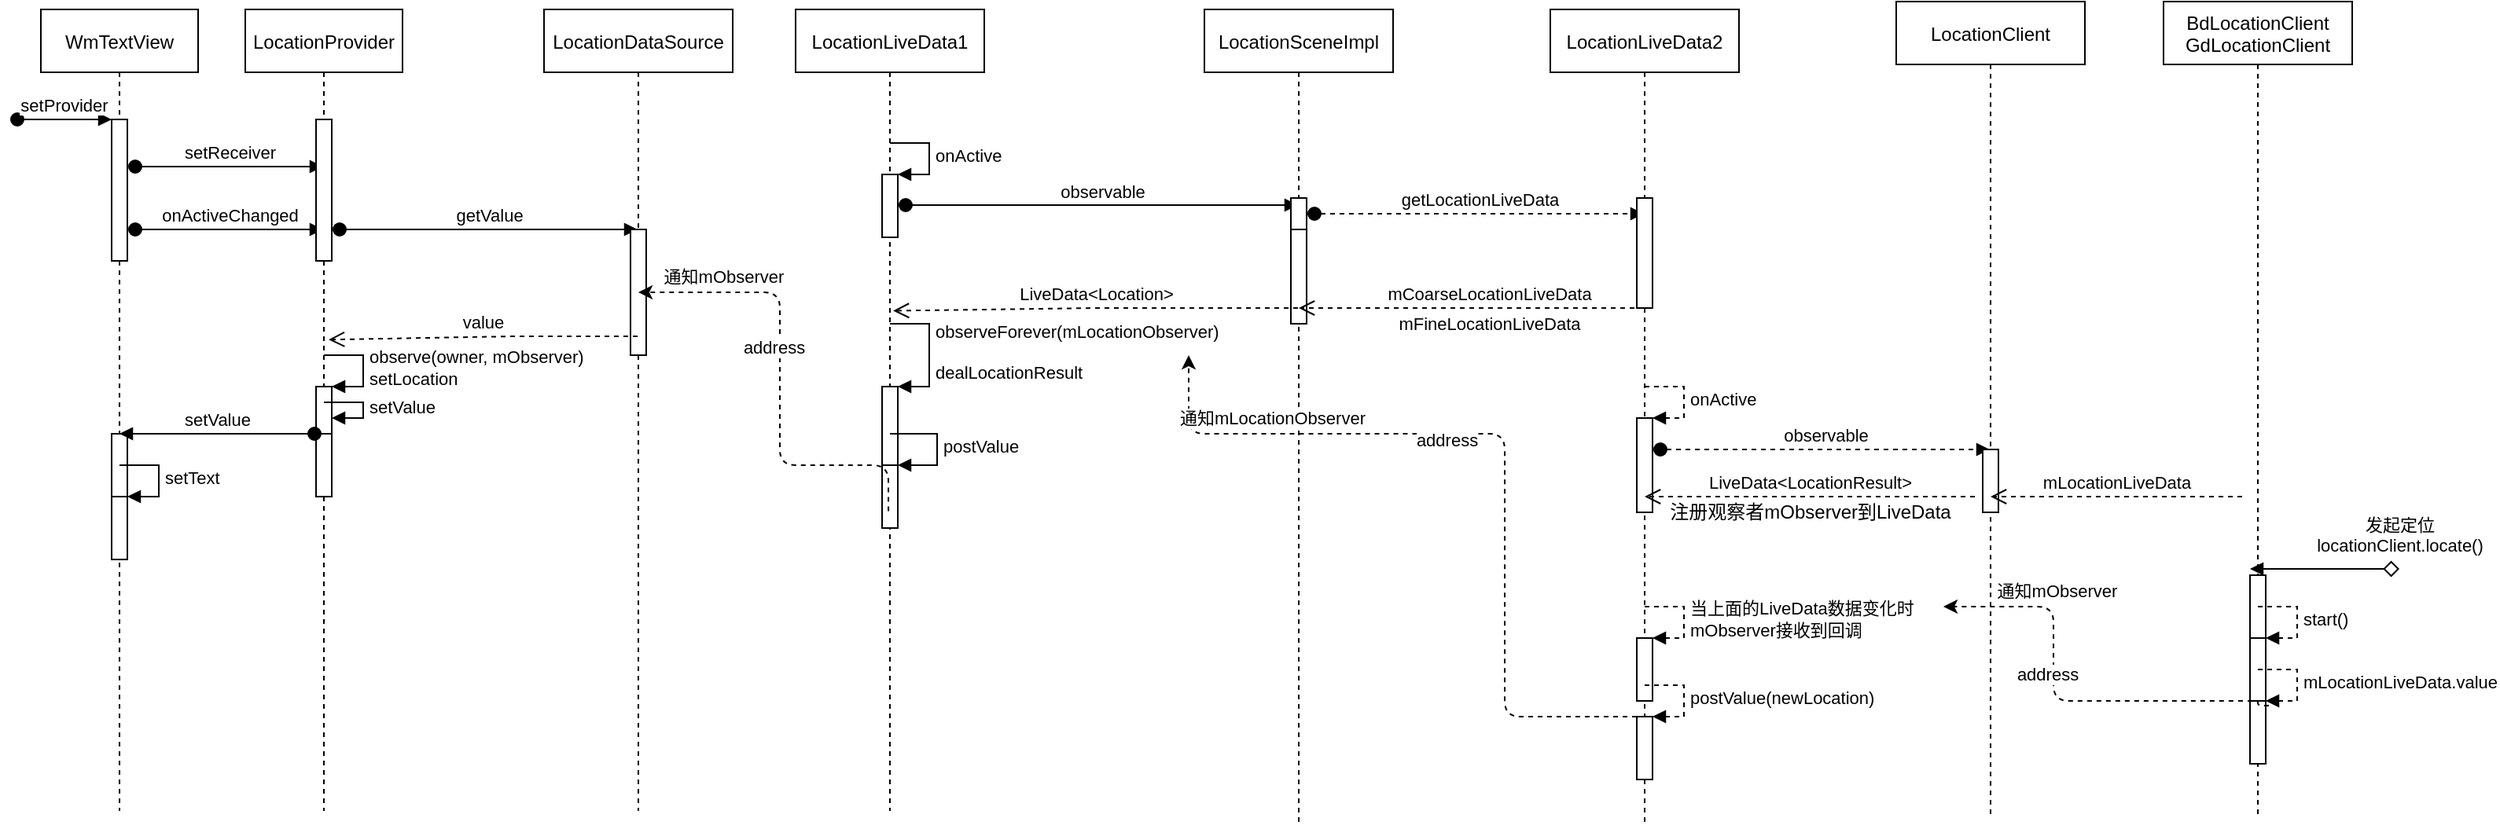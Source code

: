 <mxfile version="14.0.4" type="github">
  <diagram id="kgpKYQtTHZ0yAKxKKP6v" name="Page-1">
    <mxGraphModel dx="1434" dy="771" grid="1" gridSize="10" guides="1" tooltips="1" connect="1" arrows="1" fold="1" page="1" pageScale="1" pageWidth="850" pageHeight="1100" math="0" shadow="0">
      <root>
        <mxCell id="0" />
        <mxCell id="1" parent="0" />
        <mxCell id="3nuBFxr9cyL0pnOWT2aG-1" value="WmTextView" style="shape=umlLifeline;perimeter=lifelinePerimeter;container=1;collapsible=0;recursiveResize=0;rounded=0;shadow=0;strokeWidth=1;" parent="1" vertex="1">
          <mxGeometry x="120" y="80" width="100" height="510" as="geometry" />
        </mxCell>
        <mxCell id="3nuBFxr9cyL0pnOWT2aG-2" value="" style="points=[];perimeter=orthogonalPerimeter;rounded=0;shadow=0;strokeWidth=1;" parent="3nuBFxr9cyL0pnOWT2aG-1" vertex="1">
          <mxGeometry x="45" y="70" width="10" height="90" as="geometry" />
        </mxCell>
        <mxCell id="3nuBFxr9cyL0pnOWT2aG-3" value="setProvider" style="verticalAlign=bottom;startArrow=oval;endArrow=block;startSize=8;shadow=0;strokeWidth=1;" parent="3nuBFxr9cyL0pnOWT2aG-1" target="3nuBFxr9cyL0pnOWT2aG-2" edge="1">
          <mxGeometry relative="1" as="geometry">
            <mxPoint x="-15" y="70" as="sourcePoint" />
          </mxGeometry>
        </mxCell>
        <mxCell id="9H5KczidWVHuf00x9Seh-10" value="onActiveChanged" style="html=1;verticalAlign=bottom;startArrow=oval;startFill=1;endArrow=block;startSize=8;" edge="1" parent="3nuBFxr9cyL0pnOWT2aG-1" target="3nuBFxr9cyL0pnOWT2aG-5">
          <mxGeometry width="60" relative="1" as="geometry">
            <mxPoint x="60" y="140" as="sourcePoint" />
            <mxPoint x="120" y="140" as="targetPoint" />
          </mxGeometry>
        </mxCell>
        <mxCell id="9H5KczidWVHuf00x9Seh-11" value="setReceiver" style="html=1;verticalAlign=bottom;startArrow=oval;startFill=1;endArrow=block;startSize=8;" edge="1" parent="3nuBFxr9cyL0pnOWT2aG-1" target="3nuBFxr9cyL0pnOWT2aG-5">
          <mxGeometry width="60" relative="1" as="geometry">
            <mxPoint x="60" y="100" as="sourcePoint" />
            <mxPoint x="120" y="100" as="targetPoint" />
          </mxGeometry>
        </mxCell>
        <mxCell id="9H5KczidWVHuf00x9Seh-26" value="" style="html=1;points=[];perimeter=orthogonalPerimeter;" vertex="1" parent="3nuBFxr9cyL0pnOWT2aG-1">
          <mxGeometry x="45" y="270" width="10" height="80" as="geometry" />
        </mxCell>
        <mxCell id="9H5KczidWVHuf00x9Seh-27" value="" style="html=1;points=[];perimeter=orthogonalPerimeter;" vertex="1" parent="3nuBFxr9cyL0pnOWT2aG-1">
          <mxGeometry x="45" y="310" width="10" height="40" as="geometry" />
        </mxCell>
        <mxCell id="9H5KczidWVHuf00x9Seh-28" value="setText" style="edgeStyle=orthogonalEdgeStyle;html=1;align=left;spacingLeft=2;endArrow=block;rounded=0;" edge="1" target="9H5KczidWVHuf00x9Seh-26" parent="3nuBFxr9cyL0pnOWT2aG-1">
          <mxGeometry relative="1" as="geometry">
            <mxPoint x="50" y="290" as="sourcePoint" />
            <Array as="points">
              <mxPoint x="75" y="290" />
              <mxPoint x="75" y="310" />
            </Array>
          </mxGeometry>
        </mxCell>
        <mxCell id="3nuBFxr9cyL0pnOWT2aG-5" value="LocationProvider" style="shape=umlLifeline;perimeter=lifelinePerimeter;container=1;collapsible=0;recursiveResize=0;rounded=0;shadow=0;strokeWidth=1;" parent="1" vertex="1">
          <mxGeometry x="250" y="80" width="100" height="510" as="geometry" />
        </mxCell>
        <mxCell id="3nuBFxr9cyL0pnOWT2aG-6" value="" style="points=[];perimeter=orthogonalPerimeter;rounded=0;shadow=0;strokeWidth=1;" parent="3nuBFxr9cyL0pnOWT2aG-5" vertex="1">
          <mxGeometry x="45" y="70" width="10" height="90" as="geometry" />
        </mxCell>
        <mxCell id="9H5KczidWVHuf00x9Seh-37" value="getValue" style="html=1;verticalAlign=bottom;startArrow=oval;startFill=1;endArrow=block;startSize=8;" edge="1" parent="3nuBFxr9cyL0pnOWT2aG-5" target="9H5KczidWVHuf00x9Seh-12">
          <mxGeometry width="60" relative="1" as="geometry">
            <mxPoint x="60" y="140" as="sourcePoint" />
            <mxPoint x="120" y="140" as="targetPoint" />
          </mxGeometry>
        </mxCell>
        <mxCell id="9H5KczidWVHuf00x9Seh-17" value="" style="html=1;points=[];perimeter=orthogonalPerimeter;" vertex="1" parent="3nuBFxr9cyL0pnOWT2aG-5">
          <mxGeometry x="45" y="240" width="10" height="40" as="geometry" />
        </mxCell>
        <mxCell id="9H5KczidWVHuf00x9Seh-18" value="observe(owner, mObserver)&lt;br&gt;setLocation" style="edgeStyle=orthogonalEdgeStyle;html=1;align=left;spacingLeft=2;endArrow=block;rounded=0;entryX=1;entryY=0;" edge="1" target="9H5KczidWVHuf00x9Seh-17" parent="3nuBFxr9cyL0pnOWT2aG-5">
          <mxGeometry relative="1" as="geometry">
            <mxPoint x="50" y="220" as="sourcePoint" />
            <Array as="points">
              <mxPoint x="75" y="220" />
            </Array>
          </mxGeometry>
        </mxCell>
        <mxCell id="9H5KczidWVHuf00x9Seh-19" value="" style="html=1;points=[];perimeter=orthogonalPerimeter;" vertex="1" parent="3nuBFxr9cyL0pnOWT2aG-5">
          <mxGeometry x="45" y="270" width="10" height="40" as="geometry" />
        </mxCell>
        <mxCell id="9H5KczidWVHuf00x9Seh-20" value="setValue" style="edgeStyle=orthogonalEdgeStyle;html=1;align=left;spacingLeft=2;endArrow=block;rounded=0;" edge="1" target="9H5KczidWVHuf00x9Seh-17" parent="3nuBFxr9cyL0pnOWT2aG-5">
          <mxGeometry relative="1" as="geometry">
            <mxPoint x="50" y="250" as="sourcePoint" />
            <Array as="points">
              <mxPoint x="75" y="250" />
              <mxPoint x="75" y="260" />
            </Array>
          </mxGeometry>
        </mxCell>
        <mxCell id="9H5KczidWVHuf00x9Seh-12" value="LocationDataSource" style="shape=umlLifeline;perimeter=lifelinePerimeter;container=1;collapsible=0;recursiveResize=0;rounded=0;shadow=0;strokeWidth=1;" vertex="1" parent="1">
          <mxGeometry x="440" y="80" width="120" height="510" as="geometry" />
        </mxCell>
        <mxCell id="9H5KczidWVHuf00x9Seh-36" value="" style="html=1;points=[];perimeter=orthogonalPerimeter;" vertex="1" parent="9H5KczidWVHuf00x9Seh-12">
          <mxGeometry x="55" y="140" width="10" height="80" as="geometry" />
        </mxCell>
        <mxCell id="9H5KczidWVHuf00x9Seh-22" value="setValue" style="html=1;verticalAlign=bottom;startArrow=oval;startFill=1;endArrow=block;startSize=8;exitX=-0.1;exitY=0;exitDx=0;exitDy=0;exitPerimeter=0;" edge="1" parent="1" source="9H5KczidWVHuf00x9Seh-19" target="3nuBFxr9cyL0pnOWT2aG-1">
          <mxGeometry width="60" relative="1" as="geometry">
            <mxPoint x="430" y="340" as="sourcePoint" />
            <mxPoint x="370" y="340" as="targetPoint" />
            <Array as="points">
              <mxPoint x="240" y="350" />
            </Array>
          </mxGeometry>
        </mxCell>
        <mxCell id="9H5KczidWVHuf00x9Seh-38" value="value" style="html=1;verticalAlign=bottom;endArrow=open;dashed=1;endSize=8;entryX=0.53;entryY=0.412;entryDx=0;entryDy=0;entryPerimeter=0;" edge="1" parent="1" source="9H5KczidWVHuf00x9Seh-12" target="3nuBFxr9cyL0pnOWT2aG-5">
          <mxGeometry relative="1" as="geometry">
            <mxPoint x="430" y="290" as="sourcePoint" />
            <mxPoint x="350" y="290" as="targetPoint" />
            <Array as="points">
              <mxPoint x="420" y="288" />
            </Array>
          </mxGeometry>
        </mxCell>
        <mxCell id="9H5KczidWVHuf00x9Seh-40" value="LocationLiveData1" style="shape=umlLifeline;perimeter=lifelinePerimeter;container=1;collapsible=0;recursiveResize=0;rounded=0;shadow=0;strokeWidth=1;" vertex="1" parent="1">
          <mxGeometry x="600" y="80" width="120" height="510" as="geometry" />
        </mxCell>
        <mxCell id="9H5KczidWVHuf00x9Seh-42" value="" style="html=1;points=[];perimeter=orthogonalPerimeter;" vertex="1" parent="9H5KczidWVHuf00x9Seh-40">
          <mxGeometry x="55" y="105" width="10" height="40" as="geometry" />
        </mxCell>
        <mxCell id="9H5KczidWVHuf00x9Seh-43" value="onActive" style="edgeStyle=orthogonalEdgeStyle;html=1;align=left;spacingLeft=2;endArrow=block;rounded=0;entryX=1;entryY=0;" edge="1" target="9H5KczidWVHuf00x9Seh-42" parent="9H5KczidWVHuf00x9Seh-40">
          <mxGeometry relative="1" as="geometry">
            <mxPoint x="60" y="85" as="sourcePoint" />
            <Array as="points">
              <mxPoint x="85" y="85" />
            </Array>
          </mxGeometry>
        </mxCell>
        <mxCell id="9H5KczidWVHuf00x9Seh-47" value="observable" style="html=1;verticalAlign=bottom;startArrow=oval;startFill=1;endArrow=block;startSize=8;" edge="1" parent="9H5KczidWVHuf00x9Seh-40" target="9H5KczidWVHuf00x9Seh-44">
          <mxGeometry width="60" relative="1" as="geometry">
            <mxPoint x="70" y="124.5" as="sourcePoint" />
            <mxPoint x="130" y="124.5" as="targetPoint" />
          </mxGeometry>
        </mxCell>
        <mxCell id="9H5KczidWVHuf00x9Seh-51" value="" style="html=1;points=[];perimeter=orthogonalPerimeter;" vertex="1" parent="9H5KczidWVHuf00x9Seh-40">
          <mxGeometry x="55" y="240" width="10" height="60" as="geometry" />
        </mxCell>
        <mxCell id="9H5KczidWVHuf00x9Seh-52" value="observeForever(mLocationObserver)&lt;br&gt;&lt;br&gt;dealLocationResult" style="edgeStyle=orthogonalEdgeStyle;html=1;align=left;spacingLeft=2;endArrow=block;rounded=0;entryX=1;entryY=0;" edge="1" target="9H5KczidWVHuf00x9Seh-51" parent="9H5KczidWVHuf00x9Seh-40">
          <mxGeometry relative="1" as="geometry">
            <mxPoint x="60" y="200" as="sourcePoint" />
            <Array as="points">
              <mxPoint x="60" y="200" />
              <mxPoint x="85" y="200" />
              <mxPoint x="85" y="240" />
            </Array>
          </mxGeometry>
        </mxCell>
        <mxCell id="9H5KczidWVHuf00x9Seh-56" value="" style="html=1;points=[];perimeter=orthogonalPerimeter;" vertex="1" parent="9H5KczidWVHuf00x9Seh-40">
          <mxGeometry x="55" y="290" width="10" height="40" as="geometry" />
        </mxCell>
        <mxCell id="9H5KczidWVHuf00x9Seh-57" value="postValue" style="edgeStyle=orthogonalEdgeStyle;html=1;align=left;spacingLeft=2;endArrow=block;rounded=0;entryX=1;entryY=0;" edge="1" target="9H5KczidWVHuf00x9Seh-56" parent="9H5KczidWVHuf00x9Seh-40">
          <mxGeometry relative="1" as="geometry">
            <mxPoint x="60" y="270" as="sourcePoint" />
            <Array as="points">
              <mxPoint x="90" y="270" />
              <mxPoint x="90" y="290" />
            </Array>
          </mxGeometry>
        </mxCell>
        <mxCell id="9H5KczidWVHuf00x9Seh-44" value="LocationSceneImpl" style="shape=umlLifeline;perimeter=lifelinePerimeter;container=1;collapsible=0;recursiveResize=0;rounded=0;shadow=0;strokeWidth=1;" vertex="1" parent="1">
          <mxGeometry x="860" y="80" width="120" height="520" as="geometry" />
        </mxCell>
        <mxCell id="9H5KczidWVHuf00x9Seh-45" value="" style="html=1;points=[];perimeter=orthogonalPerimeter;" vertex="1" parent="9H5KczidWVHuf00x9Seh-44">
          <mxGeometry x="55" y="120" width="10" height="50" as="geometry" />
        </mxCell>
        <mxCell id="9H5KczidWVHuf00x9Seh-49" value="" style="html=1;points=[];perimeter=orthogonalPerimeter;" vertex="1" parent="9H5KczidWVHuf00x9Seh-44">
          <mxGeometry x="55" y="140" width="10" height="60" as="geometry" />
        </mxCell>
        <mxCell id="9H5KczidWVHuf00x9Seh-80" value="getLocationLiveData" style="html=1;verticalAlign=bottom;startArrow=oval;startFill=1;endArrow=block;startSize=8;dashed=1;" edge="1" parent="9H5KczidWVHuf00x9Seh-44" target="9H5KczidWVHuf00x9Seh-72">
          <mxGeometry width="60" relative="1" as="geometry">
            <mxPoint x="70" y="130" as="sourcePoint" />
            <mxPoint x="130" y="130" as="targetPoint" />
          </mxGeometry>
        </mxCell>
        <mxCell id="9H5KczidWVHuf00x9Seh-59" value="" style="edgeStyle=segmentEdgeStyle;endArrow=classic;html=1;exitX=0.492;exitY=0.626;exitDx=0;exitDy=0;exitPerimeter=0;dashed=1;" edge="1" parent="1" source="9H5KczidWVHuf00x9Seh-40" target="9H5KczidWVHuf00x9Seh-12">
          <mxGeometry width="50" height="50" relative="1" as="geometry">
            <mxPoint x="540" y="420" as="sourcePoint" />
            <mxPoint x="570" y="260" as="targetPoint" />
            <Array as="points">
              <mxPoint x="659" y="370" />
              <mxPoint x="590" y="370" />
              <mxPoint x="590" y="260" />
            </Array>
          </mxGeometry>
        </mxCell>
        <mxCell id="9H5KczidWVHuf00x9Seh-60" value="address" style="edgeLabel;html=1;align=center;verticalAlign=middle;resizable=0;points=[];" vertex="1" connectable="0" parent="9H5KczidWVHuf00x9Seh-59">
          <mxGeometry x="0.168" y="4" relative="1" as="geometry">
            <mxPoint as="offset" />
          </mxGeometry>
        </mxCell>
        <mxCell id="9H5KczidWVHuf00x9Seh-63" value="通知&lt;span style=&quot;text-align: left&quot;&gt;mObserver&lt;/span&gt;" style="edgeLabel;html=1;align=center;verticalAlign=middle;resizable=0;points=[];" vertex="1" connectable="0" parent="9H5KczidWVHuf00x9Seh-59">
          <mxGeometry x="0.748" y="-2" relative="1" as="geometry">
            <mxPoint x="15.78" y="-8" as="offset" />
          </mxGeometry>
        </mxCell>
        <mxCell id="9H5KczidWVHuf00x9Seh-48" value="LiveData&amp;lt;Location&amp;gt;" style="html=1;verticalAlign=bottom;endArrow=open;dashed=1;endSize=8;entryX=0.517;entryY=0.376;entryDx=0;entryDy=0;entryPerimeter=0;" edge="1" parent="1" source="9H5KczidWVHuf00x9Seh-44" target="9H5KczidWVHuf00x9Seh-40">
          <mxGeometry relative="1" as="geometry">
            <mxPoint x="740" y="250" as="sourcePoint" />
            <mxPoint x="660" y="250" as="targetPoint" />
            <Array as="points">
              <mxPoint x="790" y="270" />
            </Array>
          </mxGeometry>
        </mxCell>
        <mxCell id="9H5KczidWVHuf00x9Seh-72" value="LocationLiveData2" style="shape=umlLifeline;perimeter=lifelinePerimeter;container=1;collapsible=0;recursiveResize=0;rounded=0;shadow=0;strokeWidth=1;" vertex="1" parent="1">
          <mxGeometry x="1080" y="80" width="120" height="520" as="geometry" />
        </mxCell>
        <mxCell id="9H5KczidWVHuf00x9Seh-73" value="" style="html=1;points=[];perimeter=orthogonalPerimeter;" vertex="1" parent="9H5KczidWVHuf00x9Seh-72">
          <mxGeometry x="55" y="120" width="10" height="70" as="geometry" />
        </mxCell>
        <mxCell id="9H5KczidWVHuf00x9Seh-85" value="" style="html=1;points=[];perimeter=orthogonalPerimeter;" vertex="1" parent="9H5KczidWVHuf00x9Seh-72">
          <mxGeometry x="55" y="260" width="10" height="60" as="geometry" />
        </mxCell>
        <mxCell id="9H5KczidWVHuf00x9Seh-86" value="onActive" style="edgeStyle=orthogonalEdgeStyle;html=1;align=left;spacingLeft=2;endArrow=block;rounded=0;entryX=1;entryY=0;dashed=1;" edge="1" target="9H5KczidWVHuf00x9Seh-85" parent="9H5KczidWVHuf00x9Seh-72">
          <mxGeometry relative="1" as="geometry">
            <mxPoint x="60" y="240" as="sourcePoint" />
            <Array as="points">
              <mxPoint x="85" y="240" />
            </Array>
          </mxGeometry>
        </mxCell>
        <mxCell id="9H5KczidWVHuf00x9Seh-92" value="observable" style="html=1;verticalAlign=bottom;startArrow=oval;startFill=1;endArrow=block;startSize=8;dashed=1;" edge="1" parent="9H5KczidWVHuf00x9Seh-72" target="9H5KczidWVHuf00x9Seh-87">
          <mxGeometry width="60" relative="1" as="geometry">
            <mxPoint x="70" y="280" as="sourcePoint" />
            <mxPoint x="130" y="280" as="targetPoint" />
          </mxGeometry>
        </mxCell>
        <mxCell id="9H5KczidWVHuf00x9Seh-96" value="" style="html=1;points=[];perimeter=orthogonalPerimeter;" vertex="1" parent="9H5KczidWVHuf00x9Seh-72">
          <mxGeometry x="55" y="400" width="10" height="40" as="geometry" />
        </mxCell>
        <mxCell id="9H5KczidWVHuf00x9Seh-97" value="当上面的LiveData数据变化时&lt;br&gt;mObserver接收到回调" style="edgeStyle=orthogonalEdgeStyle;html=1;align=left;spacingLeft=2;endArrow=block;rounded=0;entryX=1;entryY=0;dashed=1;" edge="1" target="9H5KczidWVHuf00x9Seh-96" parent="9H5KczidWVHuf00x9Seh-72">
          <mxGeometry relative="1" as="geometry">
            <mxPoint x="60" y="380" as="sourcePoint" />
            <Array as="points">
              <mxPoint x="85" y="380" />
            </Array>
          </mxGeometry>
        </mxCell>
        <mxCell id="9H5KczidWVHuf00x9Seh-98" value="" style="html=1;points=[];perimeter=orthogonalPerimeter;" vertex="1" parent="9H5KczidWVHuf00x9Seh-72">
          <mxGeometry x="55" y="450" width="10" height="40" as="geometry" />
        </mxCell>
        <mxCell id="9H5KczidWVHuf00x9Seh-99" value="&lt;span style=&quot;font-size: 11px&quot;&gt;postValue(newLocation)&lt;/span&gt;" style="edgeStyle=orthogonalEdgeStyle;html=1;align=left;spacingLeft=2;endArrow=block;rounded=0;entryX=1;entryY=0;dashed=1;" edge="1" target="9H5KczidWVHuf00x9Seh-98" parent="9H5KczidWVHuf00x9Seh-72">
          <mxGeometry relative="1" as="geometry">
            <mxPoint x="60" y="430" as="sourcePoint" />
            <Array as="points">
              <mxPoint x="85" y="430" />
            </Array>
          </mxGeometry>
        </mxCell>
        <mxCell id="9H5KczidWVHuf00x9Seh-81" value="mCoarseLocationLiveData" style="html=1;verticalAlign=bottom;endArrow=open;dashed=1;endSize=8;" edge="1" parent="1" source="9H5KczidWVHuf00x9Seh-72" target="9H5KczidWVHuf00x9Seh-44">
          <mxGeometry x="-0.096" relative="1" as="geometry">
            <mxPoint x="1010" y="240" as="sourcePoint" />
            <mxPoint x="930" y="240" as="targetPoint" />
            <Array as="points">
              <mxPoint x="1040" y="270" />
            </Array>
            <mxPoint as="offset" />
          </mxGeometry>
        </mxCell>
        <mxCell id="9H5KczidWVHuf00x9Seh-82" value="mFineLocationLiveData" style="edgeLabel;html=1;align=center;verticalAlign=middle;resizable=0;points=[];" vertex="1" connectable="0" parent="9H5KczidWVHuf00x9Seh-81">
          <mxGeometry x="0.198" relative="1" as="geometry">
            <mxPoint x="32.5" y="10" as="offset" />
          </mxGeometry>
        </mxCell>
        <mxCell id="9H5KczidWVHuf00x9Seh-87" value="LocationClient" style="shape=umlLifeline;perimeter=lifelinePerimeter;container=1;collapsible=0;recursiveResize=0;rounded=0;shadow=0;strokeWidth=1;" vertex="1" parent="1">
          <mxGeometry x="1300" y="75" width="120" height="520" as="geometry" />
        </mxCell>
        <mxCell id="9H5KczidWVHuf00x9Seh-89" value="" style="html=1;points=[];perimeter=orthogonalPerimeter;" vertex="1" parent="9H5KczidWVHuf00x9Seh-87">
          <mxGeometry x="55" y="285" width="10" height="40" as="geometry" />
        </mxCell>
        <mxCell id="9H5KczidWVHuf00x9Seh-94" value="LiveData&amp;lt;LocationResult&amp;gt;" style="html=1;verticalAlign=bottom;endArrow=open;dashed=1;endSize=8;" edge="1" parent="1" target="9H5KczidWVHuf00x9Seh-72">
          <mxGeometry relative="1" as="geometry">
            <mxPoint x="1350" y="390" as="sourcePoint" />
            <mxPoint x="1270" y="390" as="targetPoint" />
          </mxGeometry>
        </mxCell>
        <mxCell id="9H5KczidWVHuf00x9Seh-95" value="注册观察者mObserver到LiveData" style="text;html=1;align=center;verticalAlign=middle;resizable=0;points=[];autosize=1;" vertex="1" parent="1">
          <mxGeometry x="1150" y="390" width="190" height="20" as="geometry" />
        </mxCell>
        <mxCell id="9H5KczidWVHuf00x9Seh-100" value="" style="edgeStyle=segmentEdgeStyle;endArrow=classic;html=1;dashed=1;" edge="1" parent="1" source="9H5KczidWVHuf00x9Seh-98">
          <mxGeometry width="50" height="50" relative="1" as="geometry">
            <mxPoint x="1119.54" y="549.26" as="sourcePoint" />
            <mxPoint x="850" y="300" as="targetPoint" />
            <Array as="points">
              <mxPoint x="1051" y="530" />
              <mxPoint x="1051" y="350" />
              <mxPoint x="850" y="350" />
            </Array>
          </mxGeometry>
        </mxCell>
        <mxCell id="9H5KczidWVHuf00x9Seh-101" value="address" style="edgeLabel;html=1;align=center;verticalAlign=middle;resizable=0;points=[];" vertex="1" connectable="0" parent="9H5KczidWVHuf00x9Seh-100">
          <mxGeometry x="0.168" y="4" relative="1" as="geometry">
            <mxPoint as="offset" />
          </mxGeometry>
        </mxCell>
        <mxCell id="9H5KczidWVHuf00x9Seh-102" value="通知&lt;span style=&quot;text-align: left&quot;&gt;mLocationObserver&lt;/span&gt;" style="edgeLabel;html=1;align=center;verticalAlign=middle;resizable=0;points=[];" vertex="1" connectable="0" parent="9H5KczidWVHuf00x9Seh-100">
          <mxGeometry x="0.748" y="-2" relative="1" as="geometry">
            <mxPoint x="38" y="-8" as="offset" />
          </mxGeometry>
        </mxCell>
        <mxCell id="9H5KczidWVHuf00x9Seh-106" value="BdLocationClient&#xa;GdLocationClient" style="shape=umlLifeline;perimeter=lifelinePerimeter;container=1;collapsible=0;recursiveResize=0;rounded=0;shadow=0;strokeWidth=1;" vertex="1" parent="1">
          <mxGeometry x="1470" y="75" width="120" height="520" as="geometry" />
        </mxCell>
        <mxCell id="9H5KczidWVHuf00x9Seh-110" value="" style="html=1;points=[];perimeter=orthogonalPerimeter;" vertex="1" parent="9H5KczidWVHuf00x9Seh-106">
          <mxGeometry x="55" y="365" width="10" height="40" as="geometry" />
        </mxCell>
        <mxCell id="9H5KczidWVHuf00x9Seh-112" value="发起定位&lt;br&gt;locationClient.locate()" style="html=1;verticalAlign=bottom;startArrow=diamond;startFill=0;endArrow=block;startSize=8;entryX=0;entryY=-0.1;entryDx=0;entryDy=0;entryPerimeter=0;" edge="1" parent="9H5KczidWVHuf00x9Seh-106" target="9H5KczidWVHuf00x9Seh-110">
          <mxGeometry x="-1" y="-6" width="60" relative="1" as="geometry">
            <mxPoint x="150" y="361" as="sourcePoint" />
            <mxPoint x="140" y="315" as="targetPoint" />
            <mxPoint as="offset" />
          </mxGeometry>
        </mxCell>
        <mxCell id="9H5KczidWVHuf00x9Seh-113" value="" style="html=1;points=[];perimeter=orthogonalPerimeter;" vertex="1" parent="9H5KczidWVHuf00x9Seh-106">
          <mxGeometry x="55" y="405" width="10" height="40" as="geometry" />
        </mxCell>
        <mxCell id="9H5KczidWVHuf00x9Seh-114" value="start()" style="edgeStyle=orthogonalEdgeStyle;html=1;align=left;spacingLeft=2;endArrow=block;rounded=0;entryX=1;entryY=0;dashed=1;" edge="1" target="9H5KczidWVHuf00x9Seh-113" parent="9H5KczidWVHuf00x9Seh-106">
          <mxGeometry relative="1" as="geometry">
            <mxPoint x="60" y="385" as="sourcePoint" />
            <Array as="points">
              <mxPoint x="85" y="385" />
            </Array>
          </mxGeometry>
        </mxCell>
        <mxCell id="9H5KczidWVHuf00x9Seh-115" value="" style="html=1;points=[];perimeter=orthogonalPerimeter;" vertex="1" parent="9H5KczidWVHuf00x9Seh-106">
          <mxGeometry x="55" y="445" width="10" height="40" as="geometry" />
        </mxCell>
        <mxCell id="9H5KczidWVHuf00x9Seh-116" value="mLocationLiveData.value" style="edgeStyle=orthogonalEdgeStyle;html=1;align=left;spacingLeft=2;endArrow=block;rounded=0;entryX=1;entryY=0;dashed=1;" edge="1" target="9H5KczidWVHuf00x9Seh-115" parent="9H5KczidWVHuf00x9Seh-106">
          <mxGeometry relative="1" as="geometry">
            <mxPoint x="60" y="425" as="sourcePoint" />
            <Array as="points">
              <mxPoint x="85" y="425" />
            </Array>
          </mxGeometry>
        </mxCell>
        <mxCell id="9H5KczidWVHuf00x9Seh-109" value="mLocationLiveData" style="html=1;verticalAlign=bottom;endArrow=open;dashed=1;endSize=8;" edge="1" parent="1" target="9H5KczidWVHuf00x9Seh-87">
          <mxGeometry relative="1" as="geometry">
            <mxPoint x="1520" y="390" as="sourcePoint" />
            <mxPoint x="1440" y="390" as="targetPoint" />
          </mxGeometry>
        </mxCell>
        <mxCell id="9H5KczidWVHuf00x9Seh-117" value="" style="edgeStyle=segmentEdgeStyle;endArrow=classic;html=1;dashed=1;exitX=1.2;exitY=0.075;exitDx=0;exitDy=0;exitPerimeter=0;" edge="1" parent="1" source="9H5KczidWVHuf00x9Seh-115">
          <mxGeometry width="50" height="50" relative="1" as="geometry">
            <mxPoint x="1530" y="630" as="sourcePoint" />
            <mxPoint x="1330" y="460" as="targetPoint" />
            <Array as="points">
              <mxPoint x="1530" y="523" />
              <mxPoint x="1530" y="520" />
              <mxPoint x="1400" y="520" />
              <mxPoint x="1400" y="460" />
            </Array>
          </mxGeometry>
        </mxCell>
        <mxCell id="9H5KczidWVHuf00x9Seh-118" value="address" style="edgeLabel;html=1;align=center;verticalAlign=middle;resizable=0;points=[];" vertex="1" connectable="0" parent="9H5KczidWVHuf00x9Seh-117">
          <mxGeometry x="0.168" y="4" relative="1" as="geometry">
            <mxPoint as="offset" />
          </mxGeometry>
        </mxCell>
        <mxCell id="9H5KczidWVHuf00x9Seh-119" value="通知&lt;span style=&quot;text-align: left&quot;&gt;mObserver&lt;/span&gt;" style="edgeLabel;html=1;align=center;verticalAlign=middle;resizable=0;points=[];" vertex="1" connectable="0" parent="9H5KczidWVHuf00x9Seh-117">
          <mxGeometry x="0.748" y="-2" relative="1" as="geometry">
            <mxPoint x="38" y="-8" as="offset" />
          </mxGeometry>
        </mxCell>
      </root>
    </mxGraphModel>
  </diagram>
</mxfile>
